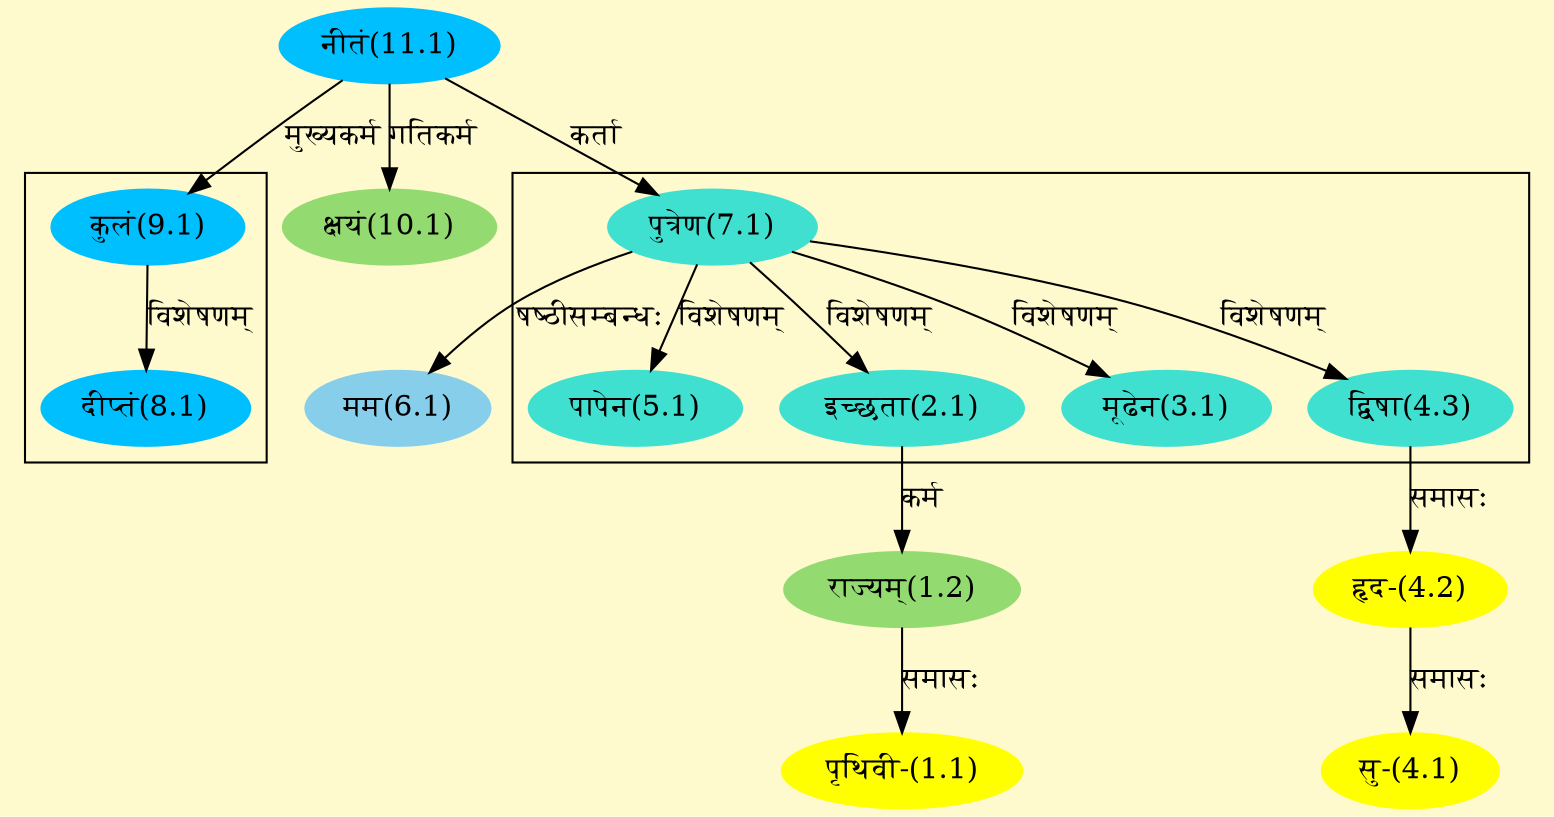digraph G{
rankdir=BT;
 compound=true;
 bgcolor="lemonchiffon1";

subgraph cluster_1{
Node2_1 [style=filled, color="#40E0D0" label = "इच्छता(2.1)"]
Node7_1 [style=filled, color="#40E0D0" label = "पुत्रेण(7.1)"]
Node3_1 [style=filled, color="#40E0D0" label = "मूढेन(3.1)"]
Node4_3 [style=filled, color="#40E0D0" label = "द्विषा(4.3)"]
Node5_1 [style=filled, color="#40E0D0" label = "पापेन(5.1)"]

}

subgraph cluster_2{
Node8_1 [style=filled, color="#00BFFF" label = "दीप्तं(8.1)"]
Node9_1 [style=filled, color="#00BFFF" label = "कुलं(9.1)"]

}
Node1_1 [style=filled, color="#FFFF00" label = "पृथिवी-(1.1)"]
Node1_2 [style=filled, color="#93DB70" label = "राज्यम्(1.2)"]
Node2_1 [style=filled, color="#40E0D0" label = "इच्छता(2.1)"]
Node4_1 [style=filled, color="#FFFF00" label = "सु-(4.1)"]
Node4_2 [style=filled, color="#FFFF00" label = "हृद-(4.2)"]
Node4_3 [style=filled, color="#40E0D0" label = "द्विषा(4.3)"]
Node6_1 [style=filled, color="#87CEEB" label = "मम(6.1)"]
Node7_1 [style=filled, color="#40E0D0" label = "पुत्रेण(7.1)"]
Node11_1 [style=filled, color="#00BFFF" label = "नीतं(11.1)"]
Node9_1 [style=filled, color="#00BFFF" label = "कुलं(9.1)"]
Node10_1 [style=filled, color="#93DB70" label = "क्षयं(10.1)"]
/* Start of Relations section */

Node1_1 -> Node1_2 [  label="समासः"  dir="back" ]
Node1_2 -> Node2_1 [  label="कर्म"  dir="back" ]
Node2_1 -> Node7_1 [  label="विशेषणम्"  dir="back" ]
Node3_1 -> Node7_1 [  label="विशेषणम्"  dir="back" ]
Node4_1 -> Node4_2 [  label="समासः"  dir="back" ]
Node4_2 -> Node4_3 [  label="समासः"  dir="back" ]
Node4_3 -> Node7_1 [  label="विशेषणम्"  dir="back" ]
Node5_1 -> Node7_1 [  label="विशेषणम्"  dir="back" ]
Node6_1 -> Node7_1 [  label="षष्ठीसम्बन्धः"  dir="back" ]
Node7_1 -> Node11_1 [  label="कर्ता"  dir="back" ]
Node8_1 -> Node9_1 [  label="विशेषणम्"  dir="back" ]
Node9_1 -> Node11_1 [  label="मुख्यकर्म"  dir="back" ]
Node10_1 -> Node11_1 [  label="गतिकर्म"  dir="back" ]
}
